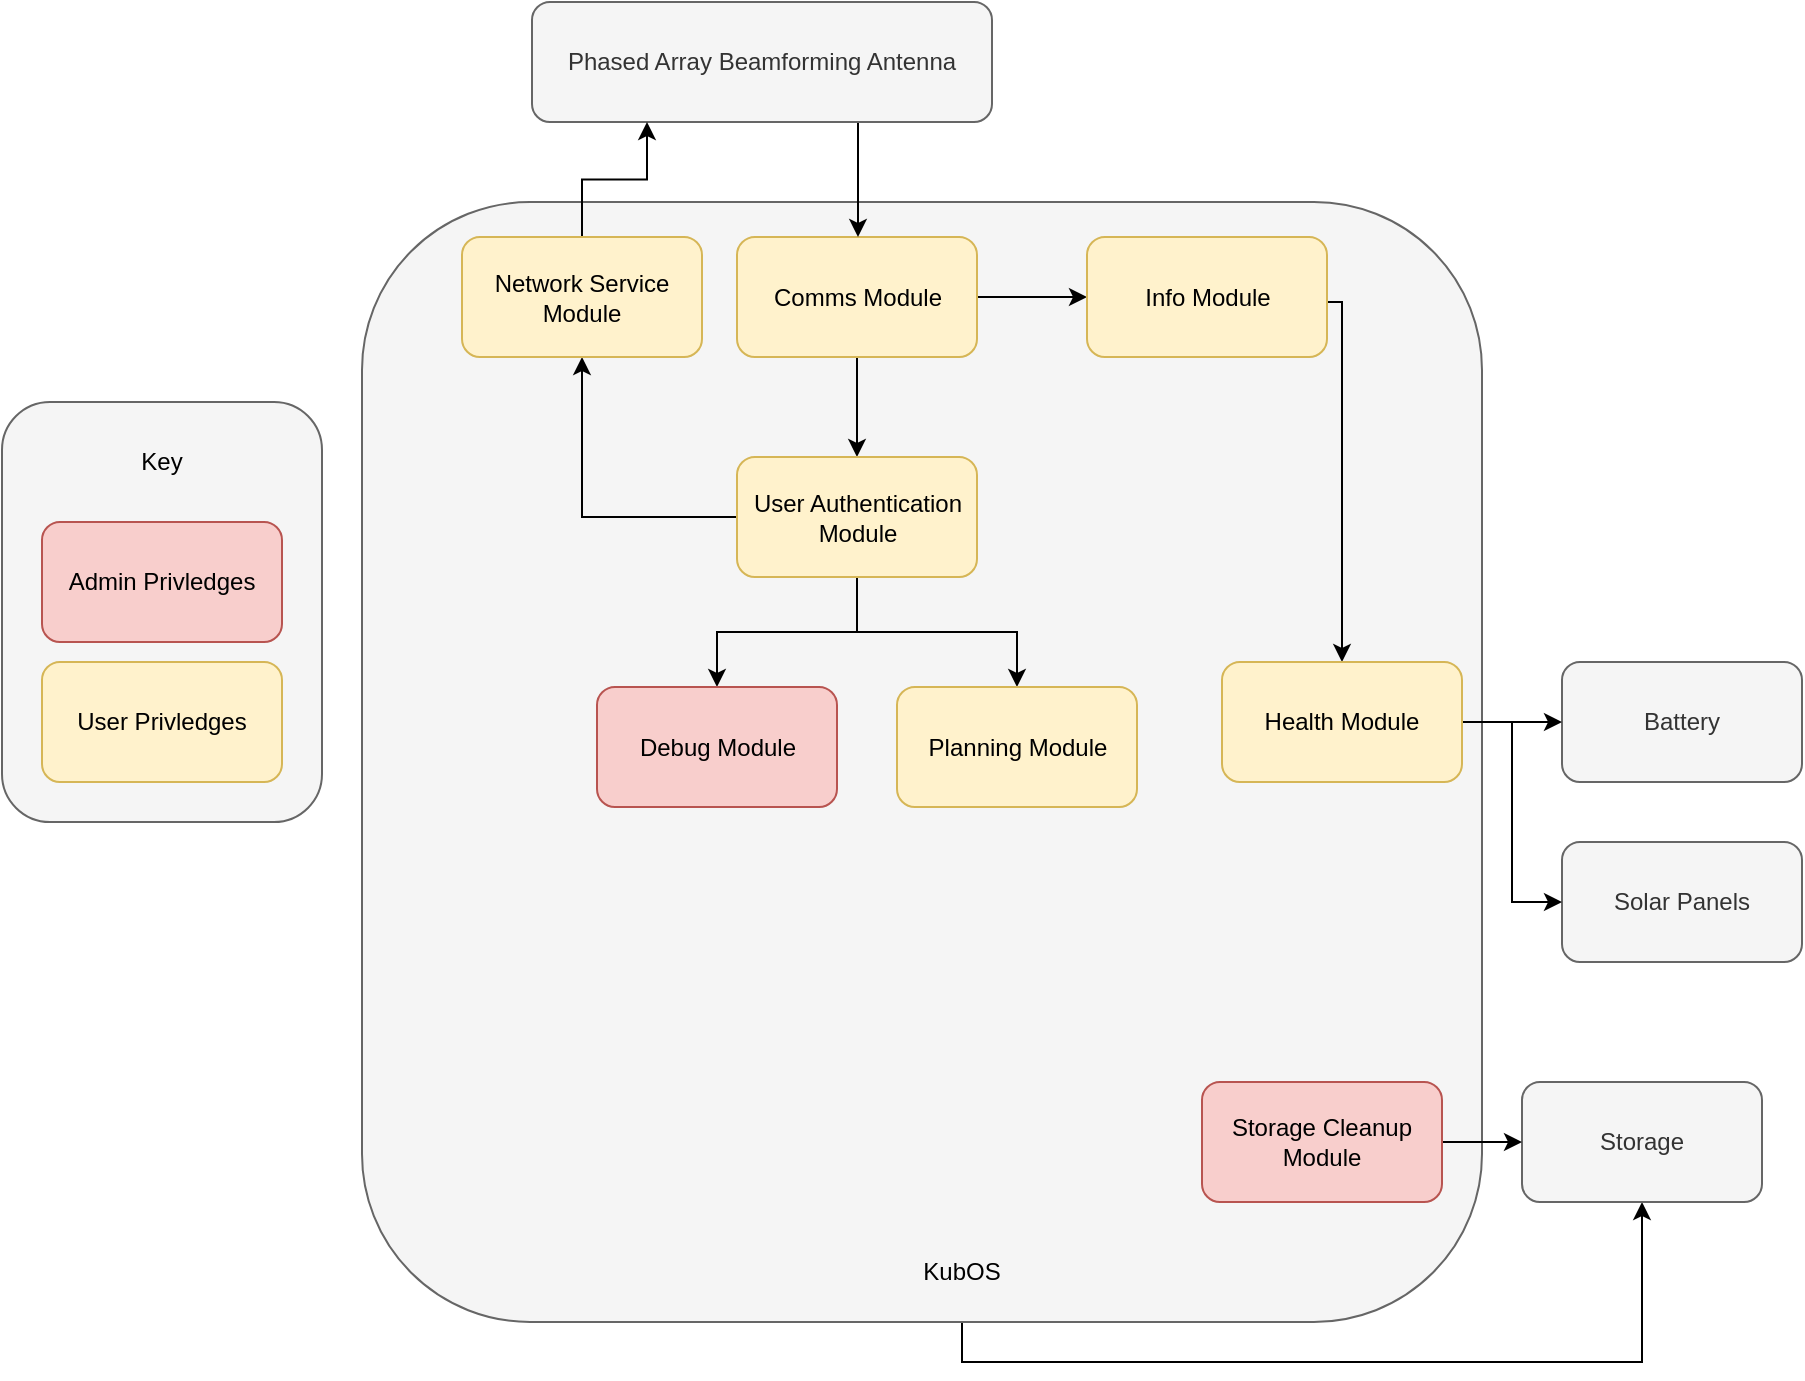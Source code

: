 <mxfile version="20.8.16" type="device"><diagram name="Page-1" id="CWUnwd9BeDcyQwvCYkoY"><mxGraphModel dx="2524" dy="842" grid="1" gridSize="10" guides="1" tooltips="1" connect="1" arrows="1" fold="1" page="1" pageScale="1" pageWidth="850" pageHeight="1100" math="0" shadow="0"><root><mxCell id="0"/><mxCell id="1" parent="0"/><mxCell id="4hjXsc0YacWZwHpylqx9-39" value="" style="rounded=1;whiteSpace=wrap;html=1;fillColor=#f5f5f5;fontColor=#333333;strokeColor=#666666;" vertex="1" parent="1"><mxGeometry x="-130" y="220" width="160" height="210" as="geometry"/></mxCell><mxCell id="4hjXsc0YacWZwHpylqx9-36" style="edgeStyle=orthogonalEdgeStyle;rounded=0;orthogonalLoop=1;jettySize=auto;html=1;entryX=0.5;entryY=1;entryDx=0;entryDy=0;" edge="1" parent="1" source="4hjXsc0YacWZwHpylqx9-2" target="4hjXsc0YacWZwHpylqx9-32"><mxGeometry relative="1" as="geometry"><Array as="points"><mxPoint x="350" y="700"/><mxPoint x="690" y="700"/></Array></mxGeometry></mxCell><mxCell id="4hjXsc0YacWZwHpylqx9-2" value="" style="rounded=1;whiteSpace=wrap;html=1;fillColor=#f5f5f5;fontColor=#333333;strokeColor=#666666;" vertex="1" parent="1"><mxGeometry x="50" y="120" width="560" height="560" as="geometry"/></mxCell><mxCell id="4hjXsc0YacWZwHpylqx9-10" style="edgeStyle=orthogonalEdgeStyle;rounded=0;orthogonalLoop=1;jettySize=auto;html=1;entryX=0.5;entryY=0;entryDx=0;entryDy=0;" edge="1" parent="1" source="4hjXsc0YacWZwHpylqx9-3" target="4hjXsc0YacWZwHpylqx9-7"><mxGeometry relative="1" as="geometry"/></mxCell><mxCell id="4hjXsc0YacWZwHpylqx9-14" style="edgeStyle=orthogonalEdgeStyle;rounded=0;orthogonalLoop=1;jettySize=auto;html=1;entryX=0;entryY=0.5;entryDx=0;entryDy=0;" edge="1" parent="1" source="4hjXsc0YacWZwHpylqx9-3" target="4hjXsc0YacWZwHpylqx9-12"><mxGeometry relative="1" as="geometry"/></mxCell><mxCell id="4hjXsc0YacWZwHpylqx9-3" value="Comms Module" style="rounded=1;whiteSpace=wrap;html=1;fillColor=#fff2cc;strokeColor=#d6b656;" vertex="1" parent="1"><mxGeometry x="237.5" y="137.5" width="120" height="60" as="geometry"/></mxCell><mxCell id="4hjXsc0YacWZwHpylqx9-6" style="edgeStyle=orthogonalEdgeStyle;rounded=0;orthogonalLoop=1;jettySize=auto;html=1;" edge="1" parent="1" source="4hjXsc0YacWZwHpylqx9-5" target="4hjXsc0YacWZwHpylqx9-3"><mxGeometry relative="1" as="geometry"><Array as="points"><mxPoint x="298" y="100"/><mxPoint x="298" y="100"/></Array></mxGeometry></mxCell><mxCell id="4hjXsc0YacWZwHpylqx9-5" value="Phased Array Beamforming Antenna" style="rounded=1;whiteSpace=wrap;html=1;fillColor=#f5f5f5;fontColor=#333333;strokeColor=#666666;" vertex="1" parent="1"><mxGeometry x="135" y="20" width="230" height="60" as="geometry"/></mxCell><mxCell id="4hjXsc0YacWZwHpylqx9-15" style="edgeStyle=orthogonalEdgeStyle;rounded=0;orthogonalLoop=1;jettySize=auto;html=1;entryX=0.5;entryY=0;entryDx=0;entryDy=0;" edge="1" parent="1" source="4hjXsc0YacWZwHpylqx9-7" target="4hjXsc0YacWZwHpylqx9-9"><mxGeometry relative="1" as="geometry"/></mxCell><mxCell id="4hjXsc0YacWZwHpylqx9-16" style="edgeStyle=orthogonalEdgeStyle;rounded=0;orthogonalLoop=1;jettySize=auto;html=1;entryX=0.5;entryY=0;entryDx=0;entryDy=0;" edge="1" parent="1" source="4hjXsc0YacWZwHpylqx9-7" target="4hjXsc0YacWZwHpylqx9-11"><mxGeometry relative="1" as="geometry"/></mxCell><mxCell id="4hjXsc0YacWZwHpylqx9-30" style="edgeStyle=orthogonalEdgeStyle;rounded=0;orthogonalLoop=1;jettySize=auto;html=1;" edge="1" parent="1" source="4hjXsc0YacWZwHpylqx9-7" target="4hjXsc0YacWZwHpylqx9-22"><mxGeometry relative="1" as="geometry"/></mxCell><mxCell id="4hjXsc0YacWZwHpylqx9-7" value="User Authentication Module" style="rounded=1;whiteSpace=wrap;html=1;fillColor=#fff2cc;strokeColor=#d6b656;" vertex="1" parent="1"><mxGeometry x="237.5" y="247.5" width="120" height="60" as="geometry"/></mxCell><mxCell id="4hjXsc0YacWZwHpylqx9-8" value="KubOS" style="text;html=1;strokeColor=none;fillColor=none;align=center;verticalAlign=middle;whiteSpace=wrap;rounded=0;" vertex="1" parent="1"><mxGeometry x="320" y="640" width="60" height="30" as="geometry"/></mxCell><mxCell id="4hjXsc0YacWZwHpylqx9-9" value="Debug Module" style="rounded=1;whiteSpace=wrap;html=1;fillColor=#f8cecc;strokeColor=#b85450;" vertex="1" parent="1"><mxGeometry x="167.5" y="362.5" width="120" height="60" as="geometry"/></mxCell><mxCell id="4hjXsc0YacWZwHpylqx9-11" value="Planning Module" style="rounded=1;whiteSpace=wrap;html=1;fillColor=#fff2cc;strokeColor=#d6b656;" vertex="1" parent="1"><mxGeometry x="317.5" y="362.5" width="120" height="60" as="geometry"/></mxCell><mxCell id="4hjXsc0YacWZwHpylqx9-29" style="edgeStyle=orthogonalEdgeStyle;rounded=0;orthogonalLoop=1;jettySize=auto;html=1;entryX=0.5;entryY=0;entryDx=0;entryDy=0;" edge="1" parent="1" source="4hjXsc0YacWZwHpylqx9-12" target="4hjXsc0YacWZwHpylqx9-28"><mxGeometry relative="1" as="geometry"><Array as="points"><mxPoint x="540" y="170"/></Array></mxGeometry></mxCell><mxCell id="4hjXsc0YacWZwHpylqx9-12" value="Info Module" style="rounded=1;whiteSpace=wrap;html=1;fillColor=#fff2cc;strokeColor=#d6b656;" vertex="1" parent="1"><mxGeometry x="412.5" y="137.5" width="120" height="60" as="geometry"/></mxCell><mxCell id="4hjXsc0YacWZwHpylqx9-42" style="edgeStyle=orthogonalEdgeStyle;rounded=0;orthogonalLoop=1;jettySize=auto;html=1;entryX=0.25;entryY=1;entryDx=0;entryDy=0;" edge="1" parent="1" source="4hjXsc0YacWZwHpylqx9-22" target="4hjXsc0YacWZwHpylqx9-5"><mxGeometry relative="1" as="geometry"/></mxCell><mxCell id="4hjXsc0YacWZwHpylqx9-22" value="Network Service Module" style="rounded=1;whiteSpace=wrap;html=1;fillColor=#fff2cc;strokeColor=#d6b656;" vertex="1" parent="1"><mxGeometry x="100" y="137.5" width="120" height="60" as="geometry"/></mxCell><mxCell id="4hjXsc0YacWZwHpylqx9-24" value="Battery" style="rounded=1;whiteSpace=wrap;html=1;fillColor=#f5f5f5;fontColor=#333333;strokeColor=#666666;" vertex="1" parent="1"><mxGeometry x="650" y="350" width="120" height="60" as="geometry"/></mxCell><mxCell id="4hjXsc0YacWZwHpylqx9-25" value="Solar Panels" style="rounded=1;whiteSpace=wrap;html=1;fillColor=#f5f5f5;fontColor=#333333;strokeColor=#666666;" vertex="1" parent="1"><mxGeometry x="650" y="440" width="120" height="60" as="geometry"/></mxCell><mxCell id="4hjXsc0YacWZwHpylqx9-31" style="edgeStyle=orthogonalEdgeStyle;rounded=0;orthogonalLoop=1;jettySize=auto;html=1;" edge="1" parent="1" source="4hjXsc0YacWZwHpylqx9-28" target="4hjXsc0YacWZwHpylqx9-24"><mxGeometry relative="1" as="geometry"/></mxCell><mxCell id="4hjXsc0YacWZwHpylqx9-33" style="edgeStyle=orthogonalEdgeStyle;rounded=0;orthogonalLoop=1;jettySize=auto;html=1;entryX=0;entryY=0.5;entryDx=0;entryDy=0;" edge="1" parent="1" source="4hjXsc0YacWZwHpylqx9-28" target="4hjXsc0YacWZwHpylqx9-25"><mxGeometry relative="1" as="geometry"/></mxCell><mxCell id="4hjXsc0YacWZwHpylqx9-28" value="Health Module" style="rounded=1;whiteSpace=wrap;html=1;fillColor=#fff2cc;strokeColor=#d6b656;" vertex="1" parent="1"><mxGeometry x="480" y="350" width="120" height="60" as="geometry"/></mxCell><mxCell id="4hjXsc0YacWZwHpylqx9-32" value="Storage" style="rounded=1;whiteSpace=wrap;html=1;fillColor=#f5f5f5;fontColor=#333333;strokeColor=#666666;" vertex="1" parent="1"><mxGeometry x="630" y="560" width="120" height="60" as="geometry"/></mxCell><mxCell id="4hjXsc0YacWZwHpylqx9-35" style="edgeStyle=orthogonalEdgeStyle;rounded=0;orthogonalLoop=1;jettySize=auto;html=1;entryX=0;entryY=0.5;entryDx=0;entryDy=0;" edge="1" parent="1" source="4hjXsc0YacWZwHpylqx9-34" target="4hjXsc0YacWZwHpylqx9-32"><mxGeometry relative="1" as="geometry"/></mxCell><mxCell id="4hjXsc0YacWZwHpylqx9-34" value="Storage Cleanup Module" style="rounded=1;whiteSpace=wrap;html=1;fillColor=#f8cecc;strokeColor=#b85450;" vertex="1" parent="1"><mxGeometry x="470" y="560" width="120" height="60" as="geometry"/></mxCell><mxCell id="4hjXsc0YacWZwHpylqx9-37" value="Admin Privledges" style="rounded=1;whiteSpace=wrap;html=1;fillColor=#f8cecc;strokeColor=#b85450;" vertex="1" parent="1"><mxGeometry x="-110" y="280" width="120" height="60" as="geometry"/></mxCell><mxCell id="4hjXsc0YacWZwHpylqx9-38" value="User Privledges" style="rounded=1;whiteSpace=wrap;html=1;fillColor=#fff2cc;strokeColor=#d6b656;" vertex="1" parent="1"><mxGeometry x="-110" y="350" width="120" height="60" as="geometry"/></mxCell><mxCell id="4hjXsc0YacWZwHpylqx9-40" value="Key" style="text;html=1;strokeColor=none;fillColor=none;align=center;verticalAlign=middle;whiteSpace=wrap;rounded=0;" vertex="1" parent="1"><mxGeometry x="-80" y="235" width="60" height="30" as="geometry"/></mxCell></root></mxGraphModel></diagram></mxfile>